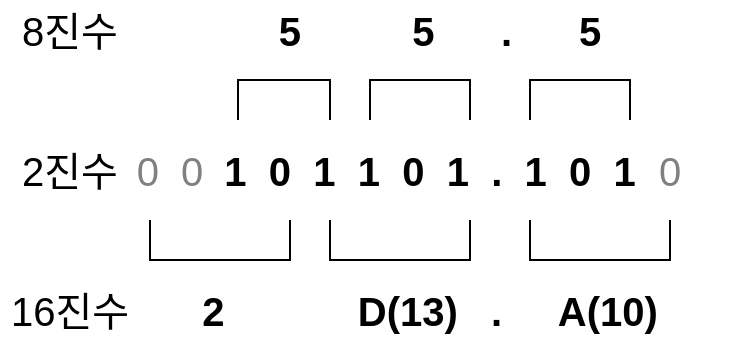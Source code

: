 <mxfile version="15.5.9" type="github">
  <diagram id="g78eBIBYIjHzRER3yXQR" name="Page-1">
    <mxGraphModel dx="460" dy="752" grid="0" gridSize="10" guides="1" tooltips="1" connect="1" arrows="1" fold="1" page="1" pageScale="1" pageWidth="827" pageHeight="1169" math="0" shadow="0">
      <root>
        <mxCell id="0" />
        <mxCell id="1" parent="0" />
        <mxCell id="PhtEXbK5lYNrkbBGhdho-1" value="&lt;b&gt;&lt;font style=&quot;font-size: 20px&quot;&gt;1&amp;nbsp; 0&amp;nbsp; 1&amp;nbsp; 1&amp;nbsp; 0&amp;nbsp; 1&amp;nbsp; .&amp;nbsp; 1&amp;nbsp; 0&amp;nbsp; 1&lt;/font&gt;&lt;/b&gt;" style="text;html=1;strokeColor=none;fillColor=none;align=center;verticalAlign=middle;whiteSpace=wrap;rounded=0;" vertex="1" parent="1">
          <mxGeometry x="320" y="320" width="300" height="30" as="geometry" />
        </mxCell>
        <mxCell id="PhtEXbK5lYNrkbBGhdho-2" value="2진수" style="text;html=1;strokeColor=none;fillColor=none;align=center;verticalAlign=middle;whiteSpace=wrap;rounded=0;fontSize=20;" vertex="1" parent="1">
          <mxGeometry x="260" y="320" width="60" height="30" as="geometry" />
        </mxCell>
        <mxCell id="PhtEXbK5lYNrkbBGhdho-3" value="8진수" style="text;html=1;strokeColor=none;fillColor=none;align=center;verticalAlign=middle;whiteSpace=wrap;rounded=0;fontSize=20;" vertex="1" parent="1">
          <mxGeometry x="260" y="250" width="60" height="30" as="geometry" />
        </mxCell>
        <mxCell id="PhtEXbK5lYNrkbBGhdho-4" value="16진수" style="text;html=1;strokeColor=none;fillColor=none;align=center;verticalAlign=middle;whiteSpace=wrap;rounded=0;fontSize=20;" vertex="1" parent="1">
          <mxGeometry x="255" y="390" width="70" height="30" as="geometry" />
        </mxCell>
        <mxCell id="PhtEXbK5lYNrkbBGhdho-5" value="" style="endArrow=none;html=1;rounded=0;fontSize=20;" edge="1" parent="1">
          <mxGeometry width="50" height="50" relative="1" as="geometry">
            <mxPoint x="490" y="310" as="sourcePoint" />
            <mxPoint x="440" y="310" as="targetPoint" />
            <Array as="points">
              <mxPoint x="490" y="290" />
              <mxPoint x="440" y="290" />
            </Array>
          </mxGeometry>
        </mxCell>
        <mxCell id="PhtEXbK5lYNrkbBGhdho-7" value="" style="endArrow=none;html=1;rounded=0;fontSize=20;" edge="1" parent="1">
          <mxGeometry width="50" height="50" relative="1" as="geometry">
            <mxPoint x="420" y="310" as="sourcePoint" />
            <mxPoint x="374" y="310.0" as="targetPoint" />
            <Array as="points">
              <mxPoint x="420" y="290" />
              <mxPoint x="374" y="290" />
            </Array>
          </mxGeometry>
        </mxCell>
        <mxCell id="PhtEXbK5lYNrkbBGhdho-8" value="" style="endArrow=none;html=1;rounded=0;fontSize=20;" edge="1" parent="1">
          <mxGeometry width="50" height="50" relative="1" as="geometry">
            <mxPoint x="570" y="310.0" as="sourcePoint" />
            <mxPoint x="520" y="310" as="targetPoint" />
            <Array as="points">
              <mxPoint x="570" y="290" />
              <mxPoint x="520" y="290" />
            </Array>
          </mxGeometry>
        </mxCell>
        <mxCell id="PhtEXbK5lYNrkbBGhdho-9" value="" style="endArrow=none;html=1;rounded=0;fontSize=20;" edge="1" parent="1">
          <mxGeometry width="50" height="50" relative="1" as="geometry">
            <mxPoint x="420" y="360" as="sourcePoint" />
            <mxPoint x="490" y="360" as="targetPoint" />
            <Array as="points">
              <mxPoint x="420" y="380" />
              <mxPoint x="490" y="380" />
            </Array>
          </mxGeometry>
        </mxCell>
        <mxCell id="PhtEXbK5lYNrkbBGhdho-10" value="" style="endArrow=none;html=1;rounded=0;fontSize=20;" edge="1" parent="1">
          <mxGeometry width="50" height="50" relative="1" as="geometry">
            <mxPoint x="330" y="360" as="sourcePoint" />
            <mxPoint x="400" y="360" as="targetPoint" />
            <Array as="points">
              <mxPoint x="330" y="380" />
              <mxPoint x="400" y="380" />
            </Array>
          </mxGeometry>
        </mxCell>
        <mxCell id="PhtEXbK5lYNrkbBGhdho-11" value="" style="endArrow=none;html=1;rounded=0;fontSize=20;" edge="1" parent="1">
          <mxGeometry width="50" height="50" relative="1" as="geometry">
            <mxPoint x="520.0" y="360" as="sourcePoint" />
            <mxPoint x="590.0" y="360" as="targetPoint" />
            <Array as="points">
              <mxPoint x="520" y="380" />
              <mxPoint x="590" y="380" />
            </Array>
          </mxGeometry>
        </mxCell>
        <mxCell id="PhtEXbK5lYNrkbBGhdho-12" value="0&amp;nbsp; 0" style="text;html=1;strokeColor=none;fillColor=none;align=center;verticalAlign=middle;whiteSpace=wrap;rounded=0;fontSize=20;fontColor=#808080;" vertex="1" parent="1">
          <mxGeometry x="320" y="320" width="40" height="30" as="geometry" />
        </mxCell>
        <mxCell id="PhtEXbK5lYNrkbBGhdho-13" value="0" style="text;html=1;strokeColor=none;fillColor=none;align=center;verticalAlign=middle;whiteSpace=wrap;rounded=0;fontSize=20;fontColor=#808080;" vertex="1" parent="1">
          <mxGeometry x="580" y="320" width="20" height="30" as="geometry" />
        </mxCell>
        <mxCell id="PhtEXbK5lYNrkbBGhdho-14" value="5&amp;nbsp; &amp;nbsp; &amp;nbsp; &amp;nbsp; &amp;nbsp; 5&amp;nbsp; &amp;nbsp; &amp;nbsp; .&amp;nbsp; &amp;nbsp; &amp;nbsp; 5" style="text;html=1;strokeColor=none;fillColor=none;align=center;verticalAlign=middle;whiteSpace=wrap;rounded=0;fontSize=20;fontColor=#000000;fontStyle=1" vertex="1" parent="1">
          <mxGeometry x="370" y="250" width="210" height="30" as="geometry" />
        </mxCell>
        <mxCell id="PhtEXbK5lYNrkbBGhdho-18" value="2&amp;nbsp; &amp;nbsp; &amp;nbsp; &amp;nbsp; &amp;nbsp; &amp;nbsp; D(13)&amp;nbsp; &amp;nbsp;.&amp;nbsp; &amp;nbsp; &amp;nbsp;A(10)" style="text;html=1;strokeColor=none;fillColor=none;align=center;verticalAlign=middle;whiteSpace=wrap;rounded=0;fontSize=20;fontColor=#000000;fontStyle=1" vertex="1" parent="1">
          <mxGeometry x="335" y="390" width="270" height="30" as="geometry" />
        </mxCell>
      </root>
    </mxGraphModel>
  </diagram>
</mxfile>
